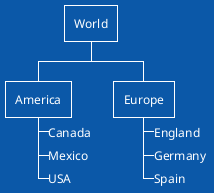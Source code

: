 ' Do not edit
' Theme Gallery
' autogenerated by script
'
@startwbs
!theme amiga
* World
** America 
***_ Canada 
***_ Mexico
***_ USA
** Europe
***_  England
***_  Germany
***_  Spain
@endwbs
